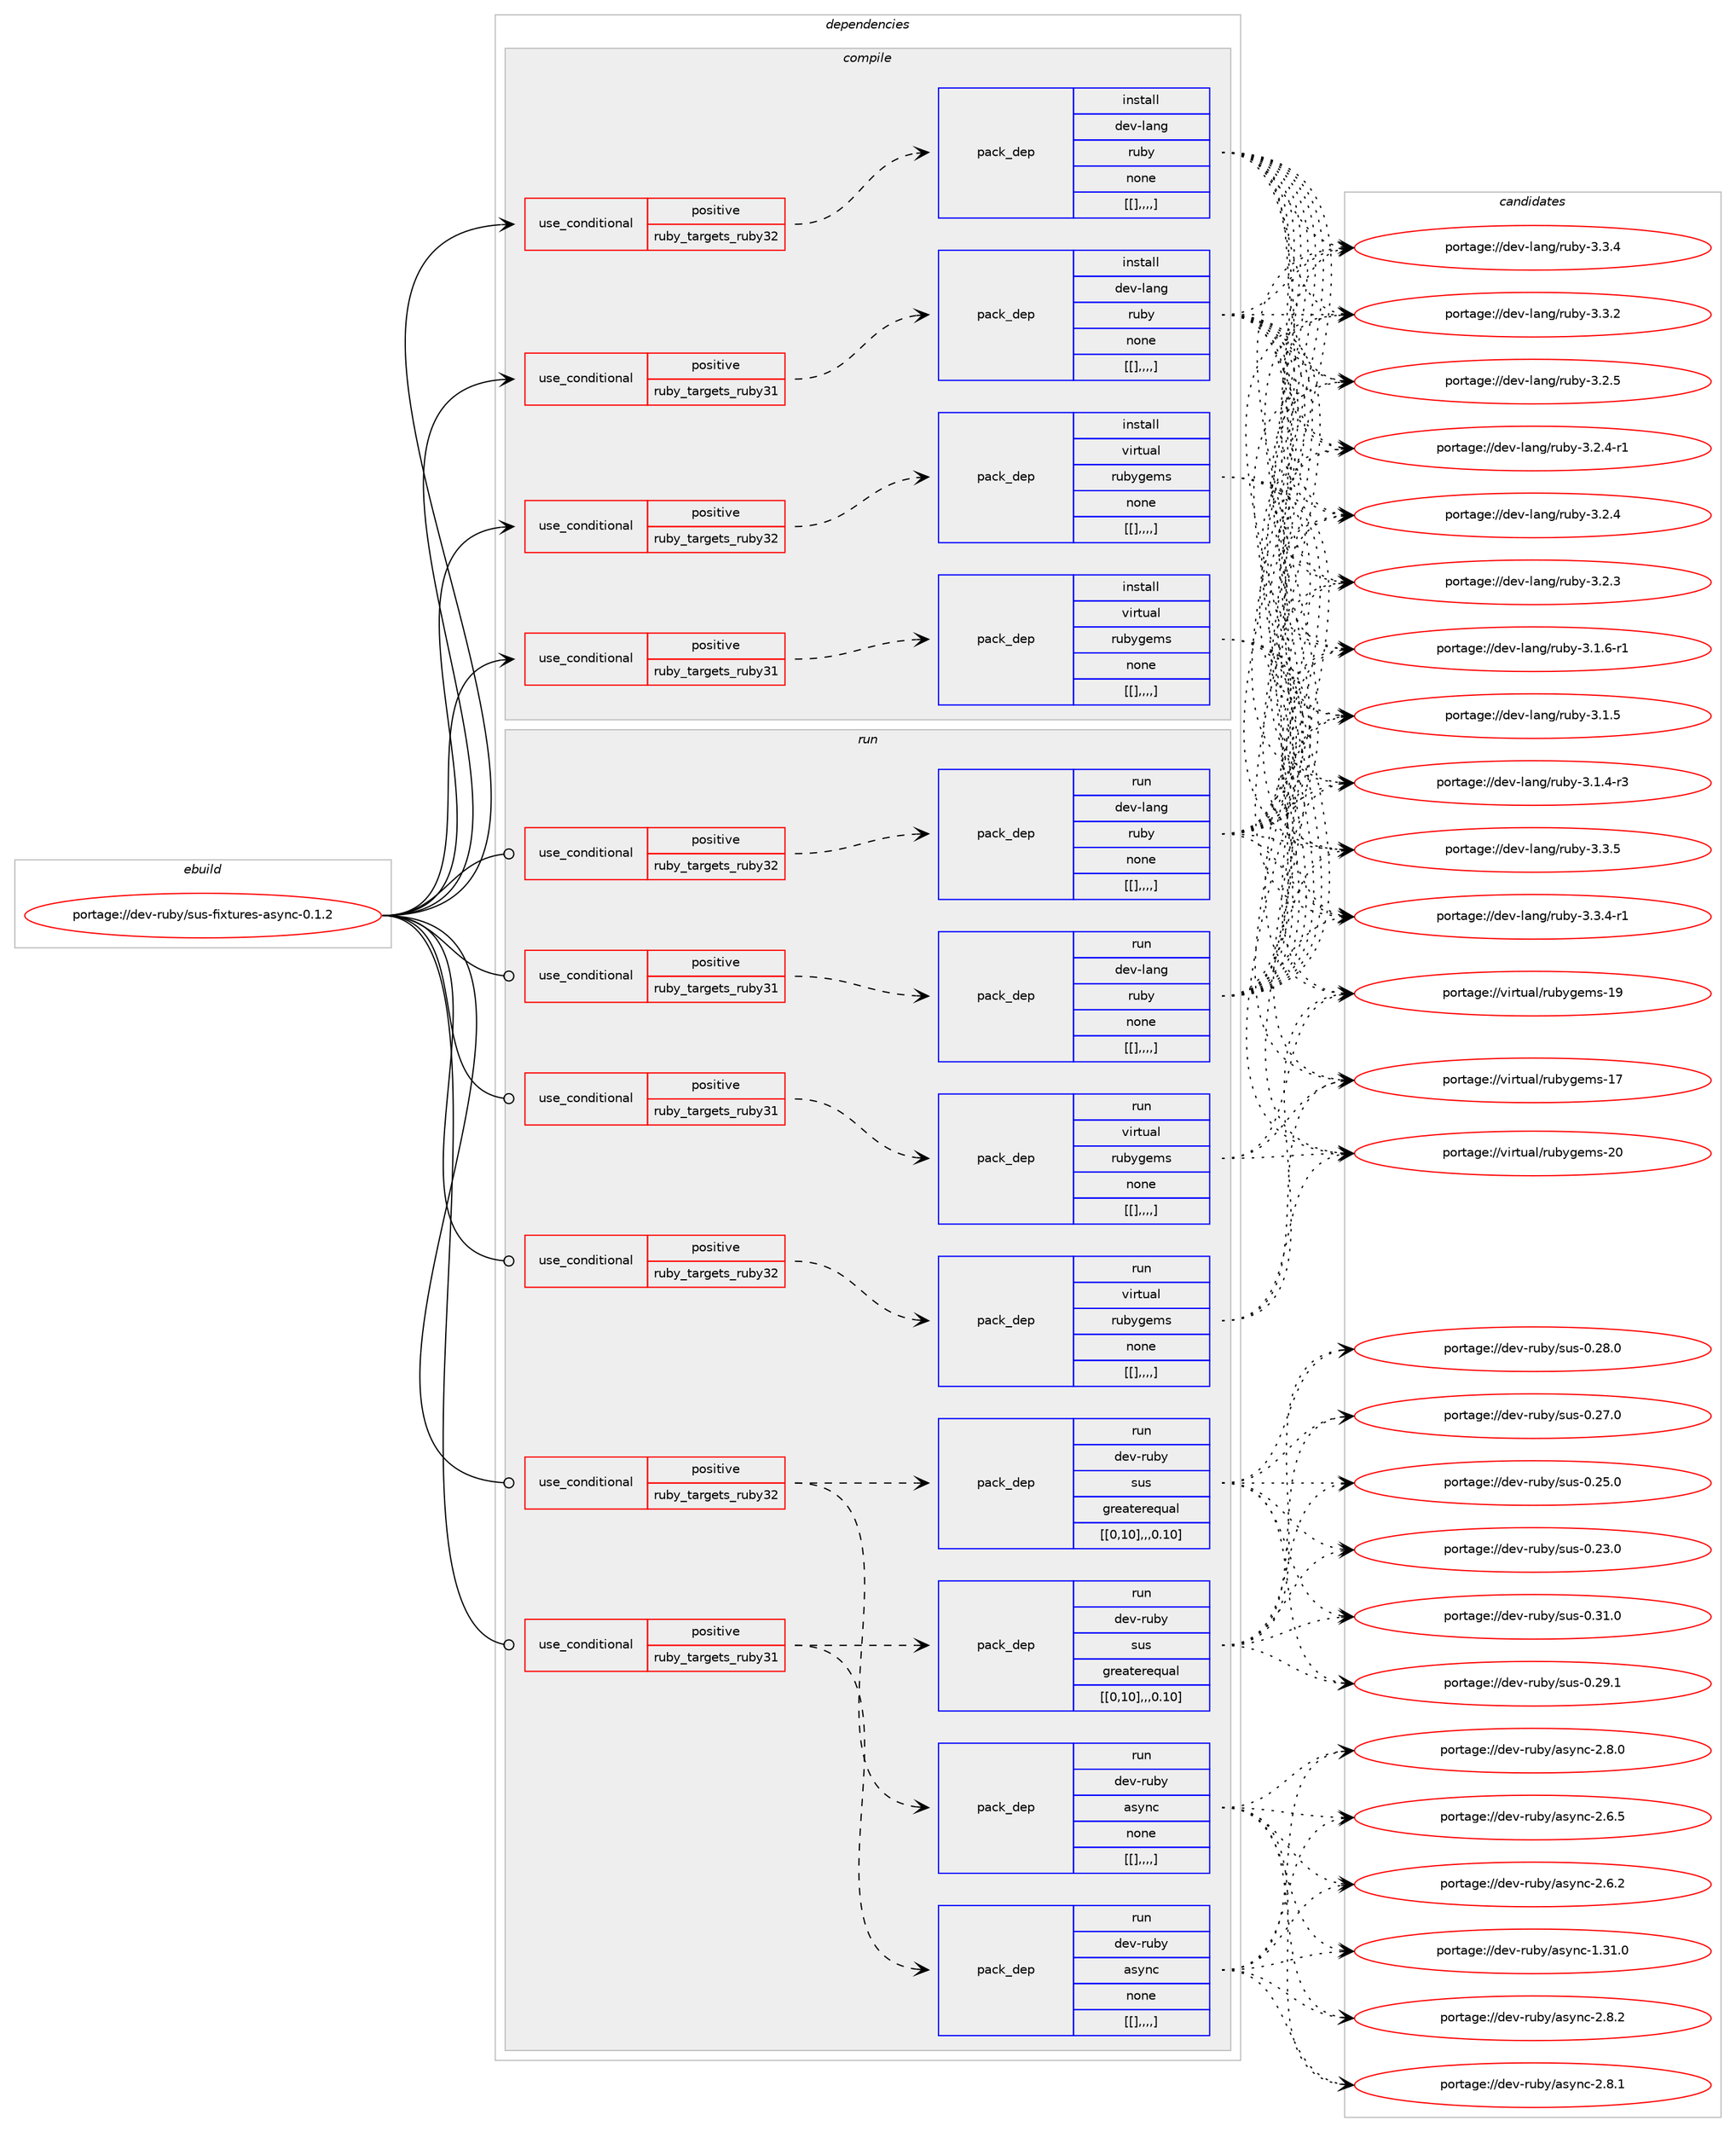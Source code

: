 digraph prolog {

# *************
# Graph options
# *************

newrank=true;
concentrate=true;
compound=true;
graph [rankdir=LR,fontname=Helvetica,fontsize=10,ranksep=1.5];#, ranksep=2.5, nodesep=0.2];
edge  [arrowhead=vee];
node  [fontname=Helvetica,fontsize=10];

# **********
# The ebuild
# **********

subgraph cluster_leftcol {
color=gray;
label=<<i>ebuild</i>>;
id [label="portage://dev-ruby/sus-fixtures-async-0.1.2", color=red, width=4, href="../dev-ruby/sus-fixtures-async-0.1.2.svg"];
}

# ****************
# The dependencies
# ****************

subgraph cluster_midcol {
color=gray;
label=<<i>dependencies</i>>;
subgraph cluster_compile {
fillcolor="#eeeeee";
style=filled;
label=<<i>compile</i>>;
subgraph cond58971 {
dependency208370 [label=<<TABLE BORDER="0" CELLBORDER="1" CELLSPACING="0" CELLPADDING="4"><TR><TD ROWSPAN="3" CELLPADDING="10">use_conditional</TD></TR><TR><TD>positive</TD></TR><TR><TD>ruby_targets_ruby31</TD></TR></TABLE>>, shape=none, color=red];
subgraph pack148019 {
dependency208371 [label=<<TABLE BORDER="0" CELLBORDER="1" CELLSPACING="0" CELLPADDING="4" WIDTH="220"><TR><TD ROWSPAN="6" CELLPADDING="30">pack_dep</TD></TR><TR><TD WIDTH="110">install</TD></TR><TR><TD>dev-lang</TD></TR><TR><TD>ruby</TD></TR><TR><TD>none</TD></TR><TR><TD>[[],,,,]</TD></TR></TABLE>>, shape=none, color=blue];
}
dependency208370:e -> dependency208371:w [weight=20,style="dashed",arrowhead="vee"];
}
id:e -> dependency208370:w [weight=20,style="solid",arrowhead="vee"];
subgraph cond58972 {
dependency208372 [label=<<TABLE BORDER="0" CELLBORDER="1" CELLSPACING="0" CELLPADDING="4"><TR><TD ROWSPAN="3" CELLPADDING="10">use_conditional</TD></TR><TR><TD>positive</TD></TR><TR><TD>ruby_targets_ruby31</TD></TR></TABLE>>, shape=none, color=red];
subgraph pack148020 {
dependency208373 [label=<<TABLE BORDER="0" CELLBORDER="1" CELLSPACING="0" CELLPADDING="4" WIDTH="220"><TR><TD ROWSPAN="6" CELLPADDING="30">pack_dep</TD></TR><TR><TD WIDTH="110">install</TD></TR><TR><TD>virtual</TD></TR><TR><TD>rubygems</TD></TR><TR><TD>none</TD></TR><TR><TD>[[],,,,]</TD></TR></TABLE>>, shape=none, color=blue];
}
dependency208372:e -> dependency208373:w [weight=20,style="dashed",arrowhead="vee"];
}
id:e -> dependency208372:w [weight=20,style="solid",arrowhead="vee"];
subgraph cond58973 {
dependency208374 [label=<<TABLE BORDER="0" CELLBORDER="1" CELLSPACING="0" CELLPADDING="4"><TR><TD ROWSPAN="3" CELLPADDING="10">use_conditional</TD></TR><TR><TD>positive</TD></TR><TR><TD>ruby_targets_ruby32</TD></TR></TABLE>>, shape=none, color=red];
subgraph pack148021 {
dependency208375 [label=<<TABLE BORDER="0" CELLBORDER="1" CELLSPACING="0" CELLPADDING="4" WIDTH="220"><TR><TD ROWSPAN="6" CELLPADDING="30">pack_dep</TD></TR><TR><TD WIDTH="110">install</TD></TR><TR><TD>dev-lang</TD></TR><TR><TD>ruby</TD></TR><TR><TD>none</TD></TR><TR><TD>[[],,,,]</TD></TR></TABLE>>, shape=none, color=blue];
}
dependency208374:e -> dependency208375:w [weight=20,style="dashed",arrowhead="vee"];
}
id:e -> dependency208374:w [weight=20,style="solid",arrowhead="vee"];
subgraph cond58974 {
dependency208376 [label=<<TABLE BORDER="0" CELLBORDER="1" CELLSPACING="0" CELLPADDING="4"><TR><TD ROWSPAN="3" CELLPADDING="10">use_conditional</TD></TR><TR><TD>positive</TD></TR><TR><TD>ruby_targets_ruby32</TD></TR></TABLE>>, shape=none, color=red];
subgraph pack148022 {
dependency208377 [label=<<TABLE BORDER="0" CELLBORDER="1" CELLSPACING="0" CELLPADDING="4" WIDTH="220"><TR><TD ROWSPAN="6" CELLPADDING="30">pack_dep</TD></TR><TR><TD WIDTH="110">install</TD></TR><TR><TD>virtual</TD></TR><TR><TD>rubygems</TD></TR><TR><TD>none</TD></TR><TR><TD>[[],,,,]</TD></TR></TABLE>>, shape=none, color=blue];
}
dependency208376:e -> dependency208377:w [weight=20,style="dashed",arrowhead="vee"];
}
id:e -> dependency208376:w [weight=20,style="solid",arrowhead="vee"];
}
subgraph cluster_compileandrun {
fillcolor="#eeeeee";
style=filled;
label=<<i>compile and run</i>>;
}
subgraph cluster_run {
fillcolor="#eeeeee";
style=filled;
label=<<i>run</i>>;
subgraph cond58975 {
dependency208378 [label=<<TABLE BORDER="0" CELLBORDER="1" CELLSPACING="0" CELLPADDING="4"><TR><TD ROWSPAN="3" CELLPADDING="10">use_conditional</TD></TR><TR><TD>positive</TD></TR><TR><TD>ruby_targets_ruby31</TD></TR></TABLE>>, shape=none, color=red];
subgraph pack148023 {
dependency208379 [label=<<TABLE BORDER="0" CELLBORDER="1" CELLSPACING="0" CELLPADDING="4" WIDTH="220"><TR><TD ROWSPAN="6" CELLPADDING="30">pack_dep</TD></TR><TR><TD WIDTH="110">run</TD></TR><TR><TD>dev-lang</TD></TR><TR><TD>ruby</TD></TR><TR><TD>none</TD></TR><TR><TD>[[],,,,]</TD></TR></TABLE>>, shape=none, color=blue];
}
dependency208378:e -> dependency208379:w [weight=20,style="dashed",arrowhead="vee"];
}
id:e -> dependency208378:w [weight=20,style="solid",arrowhead="odot"];
subgraph cond58976 {
dependency208380 [label=<<TABLE BORDER="0" CELLBORDER="1" CELLSPACING="0" CELLPADDING="4"><TR><TD ROWSPAN="3" CELLPADDING="10">use_conditional</TD></TR><TR><TD>positive</TD></TR><TR><TD>ruby_targets_ruby31</TD></TR></TABLE>>, shape=none, color=red];
subgraph pack148024 {
dependency208381 [label=<<TABLE BORDER="0" CELLBORDER="1" CELLSPACING="0" CELLPADDING="4" WIDTH="220"><TR><TD ROWSPAN="6" CELLPADDING="30">pack_dep</TD></TR><TR><TD WIDTH="110">run</TD></TR><TR><TD>dev-ruby</TD></TR><TR><TD>async</TD></TR><TR><TD>none</TD></TR><TR><TD>[[],,,,]</TD></TR></TABLE>>, shape=none, color=blue];
}
dependency208380:e -> dependency208381:w [weight=20,style="dashed",arrowhead="vee"];
subgraph pack148025 {
dependency208382 [label=<<TABLE BORDER="0" CELLBORDER="1" CELLSPACING="0" CELLPADDING="4" WIDTH="220"><TR><TD ROWSPAN="6" CELLPADDING="30">pack_dep</TD></TR><TR><TD WIDTH="110">run</TD></TR><TR><TD>dev-ruby</TD></TR><TR><TD>sus</TD></TR><TR><TD>greaterequal</TD></TR><TR><TD>[[0,10],,,0.10]</TD></TR></TABLE>>, shape=none, color=blue];
}
dependency208380:e -> dependency208382:w [weight=20,style="dashed",arrowhead="vee"];
}
id:e -> dependency208380:w [weight=20,style="solid",arrowhead="odot"];
subgraph cond58977 {
dependency208383 [label=<<TABLE BORDER="0" CELLBORDER="1" CELLSPACING="0" CELLPADDING="4"><TR><TD ROWSPAN="3" CELLPADDING="10">use_conditional</TD></TR><TR><TD>positive</TD></TR><TR><TD>ruby_targets_ruby31</TD></TR></TABLE>>, shape=none, color=red];
subgraph pack148026 {
dependency208384 [label=<<TABLE BORDER="0" CELLBORDER="1" CELLSPACING="0" CELLPADDING="4" WIDTH="220"><TR><TD ROWSPAN="6" CELLPADDING="30">pack_dep</TD></TR><TR><TD WIDTH="110">run</TD></TR><TR><TD>virtual</TD></TR><TR><TD>rubygems</TD></TR><TR><TD>none</TD></TR><TR><TD>[[],,,,]</TD></TR></TABLE>>, shape=none, color=blue];
}
dependency208383:e -> dependency208384:w [weight=20,style="dashed",arrowhead="vee"];
}
id:e -> dependency208383:w [weight=20,style="solid",arrowhead="odot"];
subgraph cond58978 {
dependency208385 [label=<<TABLE BORDER="0" CELLBORDER="1" CELLSPACING="0" CELLPADDING="4"><TR><TD ROWSPAN="3" CELLPADDING="10">use_conditional</TD></TR><TR><TD>positive</TD></TR><TR><TD>ruby_targets_ruby32</TD></TR></TABLE>>, shape=none, color=red];
subgraph pack148027 {
dependency208386 [label=<<TABLE BORDER="0" CELLBORDER="1" CELLSPACING="0" CELLPADDING="4" WIDTH="220"><TR><TD ROWSPAN="6" CELLPADDING="30">pack_dep</TD></TR><TR><TD WIDTH="110">run</TD></TR><TR><TD>dev-lang</TD></TR><TR><TD>ruby</TD></TR><TR><TD>none</TD></TR><TR><TD>[[],,,,]</TD></TR></TABLE>>, shape=none, color=blue];
}
dependency208385:e -> dependency208386:w [weight=20,style="dashed",arrowhead="vee"];
}
id:e -> dependency208385:w [weight=20,style="solid",arrowhead="odot"];
subgraph cond58979 {
dependency208387 [label=<<TABLE BORDER="0" CELLBORDER="1" CELLSPACING="0" CELLPADDING="4"><TR><TD ROWSPAN="3" CELLPADDING="10">use_conditional</TD></TR><TR><TD>positive</TD></TR><TR><TD>ruby_targets_ruby32</TD></TR></TABLE>>, shape=none, color=red];
subgraph pack148028 {
dependency208388 [label=<<TABLE BORDER="0" CELLBORDER="1" CELLSPACING="0" CELLPADDING="4" WIDTH="220"><TR><TD ROWSPAN="6" CELLPADDING="30">pack_dep</TD></TR><TR><TD WIDTH="110">run</TD></TR><TR><TD>dev-ruby</TD></TR><TR><TD>async</TD></TR><TR><TD>none</TD></TR><TR><TD>[[],,,,]</TD></TR></TABLE>>, shape=none, color=blue];
}
dependency208387:e -> dependency208388:w [weight=20,style="dashed",arrowhead="vee"];
subgraph pack148029 {
dependency208389 [label=<<TABLE BORDER="0" CELLBORDER="1" CELLSPACING="0" CELLPADDING="4" WIDTH="220"><TR><TD ROWSPAN="6" CELLPADDING="30">pack_dep</TD></TR><TR><TD WIDTH="110">run</TD></TR><TR><TD>dev-ruby</TD></TR><TR><TD>sus</TD></TR><TR><TD>greaterequal</TD></TR><TR><TD>[[0,10],,,0.10]</TD></TR></TABLE>>, shape=none, color=blue];
}
dependency208387:e -> dependency208389:w [weight=20,style="dashed",arrowhead="vee"];
}
id:e -> dependency208387:w [weight=20,style="solid",arrowhead="odot"];
subgraph cond58980 {
dependency208390 [label=<<TABLE BORDER="0" CELLBORDER="1" CELLSPACING="0" CELLPADDING="4"><TR><TD ROWSPAN="3" CELLPADDING="10">use_conditional</TD></TR><TR><TD>positive</TD></TR><TR><TD>ruby_targets_ruby32</TD></TR></TABLE>>, shape=none, color=red];
subgraph pack148030 {
dependency208391 [label=<<TABLE BORDER="0" CELLBORDER="1" CELLSPACING="0" CELLPADDING="4" WIDTH="220"><TR><TD ROWSPAN="6" CELLPADDING="30">pack_dep</TD></TR><TR><TD WIDTH="110">run</TD></TR><TR><TD>virtual</TD></TR><TR><TD>rubygems</TD></TR><TR><TD>none</TD></TR><TR><TD>[[],,,,]</TD></TR></TABLE>>, shape=none, color=blue];
}
dependency208390:e -> dependency208391:w [weight=20,style="dashed",arrowhead="vee"];
}
id:e -> dependency208390:w [weight=20,style="solid",arrowhead="odot"];
}
}

# **************
# The candidates
# **************

subgraph cluster_choices {
rank=same;
color=gray;
label=<<i>candidates</i>>;

subgraph choice148019 {
color=black;
nodesep=1;
choice10010111845108971101034711411798121455146514653 [label="portage://dev-lang/ruby-3.3.5", color=red, width=4,href="../dev-lang/ruby-3.3.5.svg"];
choice100101118451089711010347114117981214551465146524511449 [label="portage://dev-lang/ruby-3.3.4-r1", color=red, width=4,href="../dev-lang/ruby-3.3.4-r1.svg"];
choice10010111845108971101034711411798121455146514652 [label="portage://dev-lang/ruby-3.3.4", color=red, width=4,href="../dev-lang/ruby-3.3.4.svg"];
choice10010111845108971101034711411798121455146514650 [label="portage://dev-lang/ruby-3.3.2", color=red, width=4,href="../dev-lang/ruby-3.3.2.svg"];
choice10010111845108971101034711411798121455146504653 [label="portage://dev-lang/ruby-3.2.5", color=red, width=4,href="../dev-lang/ruby-3.2.5.svg"];
choice100101118451089711010347114117981214551465046524511449 [label="portage://dev-lang/ruby-3.2.4-r1", color=red, width=4,href="../dev-lang/ruby-3.2.4-r1.svg"];
choice10010111845108971101034711411798121455146504652 [label="portage://dev-lang/ruby-3.2.4", color=red, width=4,href="../dev-lang/ruby-3.2.4.svg"];
choice10010111845108971101034711411798121455146504651 [label="portage://dev-lang/ruby-3.2.3", color=red, width=4,href="../dev-lang/ruby-3.2.3.svg"];
choice100101118451089711010347114117981214551464946544511449 [label="portage://dev-lang/ruby-3.1.6-r1", color=red, width=4,href="../dev-lang/ruby-3.1.6-r1.svg"];
choice10010111845108971101034711411798121455146494653 [label="portage://dev-lang/ruby-3.1.5", color=red, width=4,href="../dev-lang/ruby-3.1.5.svg"];
choice100101118451089711010347114117981214551464946524511451 [label="portage://dev-lang/ruby-3.1.4-r3", color=red, width=4,href="../dev-lang/ruby-3.1.4-r3.svg"];
dependency208371:e -> choice10010111845108971101034711411798121455146514653:w [style=dotted,weight="100"];
dependency208371:e -> choice100101118451089711010347114117981214551465146524511449:w [style=dotted,weight="100"];
dependency208371:e -> choice10010111845108971101034711411798121455146514652:w [style=dotted,weight="100"];
dependency208371:e -> choice10010111845108971101034711411798121455146514650:w [style=dotted,weight="100"];
dependency208371:e -> choice10010111845108971101034711411798121455146504653:w [style=dotted,weight="100"];
dependency208371:e -> choice100101118451089711010347114117981214551465046524511449:w [style=dotted,weight="100"];
dependency208371:e -> choice10010111845108971101034711411798121455146504652:w [style=dotted,weight="100"];
dependency208371:e -> choice10010111845108971101034711411798121455146504651:w [style=dotted,weight="100"];
dependency208371:e -> choice100101118451089711010347114117981214551464946544511449:w [style=dotted,weight="100"];
dependency208371:e -> choice10010111845108971101034711411798121455146494653:w [style=dotted,weight="100"];
dependency208371:e -> choice100101118451089711010347114117981214551464946524511451:w [style=dotted,weight="100"];
}
subgraph choice148020 {
color=black;
nodesep=1;
choice118105114116117971084711411798121103101109115455048 [label="portage://virtual/rubygems-20", color=red, width=4,href="../virtual/rubygems-20.svg"];
choice118105114116117971084711411798121103101109115454957 [label="portage://virtual/rubygems-19", color=red, width=4,href="../virtual/rubygems-19.svg"];
choice118105114116117971084711411798121103101109115454955 [label="portage://virtual/rubygems-17", color=red, width=4,href="../virtual/rubygems-17.svg"];
dependency208373:e -> choice118105114116117971084711411798121103101109115455048:w [style=dotted,weight="100"];
dependency208373:e -> choice118105114116117971084711411798121103101109115454957:w [style=dotted,weight="100"];
dependency208373:e -> choice118105114116117971084711411798121103101109115454955:w [style=dotted,weight="100"];
}
subgraph choice148021 {
color=black;
nodesep=1;
choice10010111845108971101034711411798121455146514653 [label="portage://dev-lang/ruby-3.3.5", color=red, width=4,href="../dev-lang/ruby-3.3.5.svg"];
choice100101118451089711010347114117981214551465146524511449 [label="portage://dev-lang/ruby-3.3.4-r1", color=red, width=4,href="../dev-lang/ruby-3.3.4-r1.svg"];
choice10010111845108971101034711411798121455146514652 [label="portage://dev-lang/ruby-3.3.4", color=red, width=4,href="../dev-lang/ruby-3.3.4.svg"];
choice10010111845108971101034711411798121455146514650 [label="portage://dev-lang/ruby-3.3.2", color=red, width=4,href="../dev-lang/ruby-3.3.2.svg"];
choice10010111845108971101034711411798121455146504653 [label="portage://dev-lang/ruby-3.2.5", color=red, width=4,href="../dev-lang/ruby-3.2.5.svg"];
choice100101118451089711010347114117981214551465046524511449 [label="portage://dev-lang/ruby-3.2.4-r1", color=red, width=4,href="../dev-lang/ruby-3.2.4-r1.svg"];
choice10010111845108971101034711411798121455146504652 [label="portage://dev-lang/ruby-3.2.4", color=red, width=4,href="../dev-lang/ruby-3.2.4.svg"];
choice10010111845108971101034711411798121455146504651 [label="portage://dev-lang/ruby-3.2.3", color=red, width=4,href="../dev-lang/ruby-3.2.3.svg"];
choice100101118451089711010347114117981214551464946544511449 [label="portage://dev-lang/ruby-3.1.6-r1", color=red, width=4,href="../dev-lang/ruby-3.1.6-r1.svg"];
choice10010111845108971101034711411798121455146494653 [label="portage://dev-lang/ruby-3.1.5", color=red, width=4,href="../dev-lang/ruby-3.1.5.svg"];
choice100101118451089711010347114117981214551464946524511451 [label="portage://dev-lang/ruby-3.1.4-r3", color=red, width=4,href="../dev-lang/ruby-3.1.4-r3.svg"];
dependency208375:e -> choice10010111845108971101034711411798121455146514653:w [style=dotted,weight="100"];
dependency208375:e -> choice100101118451089711010347114117981214551465146524511449:w [style=dotted,weight="100"];
dependency208375:e -> choice10010111845108971101034711411798121455146514652:w [style=dotted,weight="100"];
dependency208375:e -> choice10010111845108971101034711411798121455146514650:w [style=dotted,weight="100"];
dependency208375:e -> choice10010111845108971101034711411798121455146504653:w [style=dotted,weight="100"];
dependency208375:e -> choice100101118451089711010347114117981214551465046524511449:w [style=dotted,weight="100"];
dependency208375:e -> choice10010111845108971101034711411798121455146504652:w [style=dotted,weight="100"];
dependency208375:e -> choice10010111845108971101034711411798121455146504651:w [style=dotted,weight="100"];
dependency208375:e -> choice100101118451089711010347114117981214551464946544511449:w [style=dotted,weight="100"];
dependency208375:e -> choice10010111845108971101034711411798121455146494653:w [style=dotted,weight="100"];
dependency208375:e -> choice100101118451089711010347114117981214551464946524511451:w [style=dotted,weight="100"];
}
subgraph choice148022 {
color=black;
nodesep=1;
choice118105114116117971084711411798121103101109115455048 [label="portage://virtual/rubygems-20", color=red, width=4,href="../virtual/rubygems-20.svg"];
choice118105114116117971084711411798121103101109115454957 [label="portage://virtual/rubygems-19", color=red, width=4,href="../virtual/rubygems-19.svg"];
choice118105114116117971084711411798121103101109115454955 [label="portage://virtual/rubygems-17", color=red, width=4,href="../virtual/rubygems-17.svg"];
dependency208377:e -> choice118105114116117971084711411798121103101109115455048:w [style=dotted,weight="100"];
dependency208377:e -> choice118105114116117971084711411798121103101109115454957:w [style=dotted,weight="100"];
dependency208377:e -> choice118105114116117971084711411798121103101109115454955:w [style=dotted,weight="100"];
}
subgraph choice148023 {
color=black;
nodesep=1;
choice10010111845108971101034711411798121455146514653 [label="portage://dev-lang/ruby-3.3.5", color=red, width=4,href="../dev-lang/ruby-3.3.5.svg"];
choice100101118451089711010347114117981214551465146524511449 [label="portage://dev-lang/ruby-3.3.4-r1", color=red, width=4,href="../dev-lang/ruby-3.3.4-r1.svg"];
choice10010111845108971101034711411798121455146514652 [label="portage://dev-lang/ruby-3.3.4", color=red, width=4,href="../dev-lang/ruby-3.3.4.svg"];
choice10010111845108971101034711411798121455146514650 [label="portage://dev-lang/ruby-3.3.2", color=red, width=4,href="../dev-lang/ruby-3.3.2.svg"];
choice10010111845108971101034711411798121455146504653 [label="portage://dev-lang/ruby-3.2.5", color=red, width=4,href="../dev-lang/ruby-3.2.5.svg"];
choice100101118451089711010347114117981214551465046524511449 [label="portage://dev-lang/ruby-3.2.4-r1", color=red, width=4,href="../dev-lang/ruby-3.2.4-r1.svg"];
choice10010111845108971101034711411798121455146504652 [label="portage://dev-lang/ruby-3.2.4", color=red, width=4,href="../dev-lang/ruby-3.2.4.svg"];
choice10010111845108971101034711411798121455146504651 [label="portage://dev-lang/ruby-3.2.3", color=red, width=4,href="../dev-lang/ruby-3.2.3.svg"];
choice100101118451089711010347114117981214551464946544511449 [label="portage://dev-lang/ruby-3.1.6-r1", color=red, width=4,href="../dev-lang/ruby-3.1.6-r1.svg"];
choice10010111845108971101034711411798121455146494653 [label="portage://dev-lang/ruby-3.1.5", color=red, width=4,href="../dev-lang/ruby-3.1.5.svg"];
choice100101118451089711010347114117981214551464946524511451 [label="portage://dev-lang/ruby-3.1.4-r3", color=red, width=4,href="../dev-lang/ruby-3.1.4-r3.svg"];
dependency208379:e -> choice10010111845108971101034711411798121455146514653:w [style=dotted,weight="100"];
dependency208379:e -> choice100101118451089711010347114117981214551465146524511449:w [style=dotted,weight="100"];
dependency208379:e -> choice10010111845108971101034711411798121455146514652:w [style=dotted,weight="100"];
dependency208379:e -> choice10010111845108971101034711411798121455146514650:w [style=dotted,weight="100"];
dependency208379:e -> choice10010111845108971101034711411798121455146504653:w [style=dotted,weight="100"];
dependency208379:e -> choice100101118451089711010347114117981214551465046524511449:w [style=dotted,weight="100"];
dependency208379:e -> choice10010111845108971101034711411798121455146504652:w [style=dotted,weight="100"];
dependency208379:e -> choice10010111845108971101034711411798121455146504651:w [style=dotted,weight="100"];
dependency208379:e -> choice100101118451089711010347114117981214551464946544511449:w [style=dotted,weight="100"];
dependency208379:e -> choice10010111845108971101034711411798121455146494653:w [style=dotted,weight="100"];
dependency208379:e -> choice100101118451089711010347114117981214551464946524511451:w [style=dotted,weight="100"];
}
subgraph choice148024 {
color=black;
nodesep=1;
choice1001011184511411798121479711512111099455046564650 [label="portage://dev-ruby/async-2.8.2", color=red, width=4,href="../dev-ruby/async-2.8.2.svg"];
choice1001011184511411798121479711512111099455046564649 [label="portage://dev-ruby/async-2.8.1", color=red, width=4,href="../dev-ruby/async-2.8.1.svg"];
choice1001011184511411798121479711512111099455046564648 [label="portage://dev-ruby/async-2.8.0", color=red, width=4,href="../dev-ruby/async-2.8.0.svg"];
choice1001011184511411798121479711512111099455046544653 [label="portage://dev-ruby/async-2.6.5", color=red, width=4,href="../dev-ruby/async-2.6.5.svg"];
choice1001011184511411798121479711512111099455046544650 [label="portage://dev-ruby/async-2.6.2", color=red, width=4,href="../dev-ruby/async-2.6.2.svg"];
choice100101118451141179812147971151211109945494651494648 [label="portage://dev-ruby/async-1.31.0", color=red, width=4,href="../dev-ruby/async-1.31.0.svg"];
dependency208381:e -> choice1001011184511411798121479711512111099455046564650:w [style=dotted,weight="100"];
dependency208381:e -> choice1001011184511411798121479711512111099455046564649:w [style=dotted,weight="100"];
dependency208381:e -> choice1001011184511411798121479711512111099455046564648:w [style=dotted,weight="100"];
dependency208381:e -> choice1001011184511411798121479711512111099455046544653:w [style=dotted,weight="100"];
dependency208381:e -> choice1001011184511411798121479711512111099455046544650:w [style=dotted,weight="100"];
dependency208381:e -> choice100101118451141179812147971151211109945494651494648:w [style=dotted,weight="100"];
}
subgraph choice148025 {
color=black;
nodesep=1;
choice10010111845114117981214711511711545484651494648 [label="portage://dev-ruby/sus-0.31.0", color=red, width=4,href="../dev-ruby/sus-0.31.0.svg"];
choice10010111845114117981214711511711545484650574649 [label="portage://dev-ruby/sus-0.29.1", color=red, width=4,href="../dev-ruby/sus-0.29.1.svg"];
choice10010111845114117981214711511711545484650564648 [label="portage://dev-ruby/sus-0.28.0", color=red, width=4,href="../dev-ruby/sus-0.28.0.svg"];
choice10010111845114117981214711511711545484650554648 [label="portage://dev-ruby/sus-0.27.0", color=red, width=4,href="../dev-ruby/sus-0.27.0.svg"];
choice10010111845114117981214711511711545484650534648 [label="portage://dev-ruby/sus-0.25.0", color=red, width=4,href="../dev-ruby/sus-0.25.0.svg"];
choice10010111845114117981214711511711545484650514648 [label="portage://dev-ruby/sus-0.23.0", color=red, width=4,href="../dev-ruby/sus-0.23.0.svg"];
dependency208382:e -> choice10010111845114117981214711511711545484651494648:w [style=dotted,weight="100"];
dependency208382:e -> choice10010111845114117981214711511711545484650574649:w [style=dotted,weight="100"];
dependency208382:e -> choice10010111845114117981214711511711545484650564648:w [style=dotted,weight="100"];
dependency208382:e -> choice10010111845114117981214711511711545484650554648:w [style=dotted,weight="100"];
dependency208382:e -> choice10010111845114117981214711511711545484650534648:w [style=dotted,weight="100"];
dependency208382:e -> choice10010111845114117981214711511711545484650514648:w [style=dotted,weight="100"];
}
subgraph choice148026 {
color=black;
nodesep=1;
choice118105114116117971084711411798121103101109115455048 [label="portage://virtual/rubygems-20", color=red, width=4,href="../virtual/rubygems-20.svg"];
choice118105114116117971084711411798121103101109115454957 [label="portage://virtual/rubygems-19", color=red, width=4,href="../virtual/rubygems-19.svg"];
choice118105114116117971084711411798121103101109115454955 [label="portage://virtual/rubygems-17", color=red, width=4,href="../virtual/rubygems-17.svg"];
dependency208384:e -> choice118105114116117971084711411798121103101109115455048:w [style=dotted,weight="100"];
dependency208384:e -> choice118105114116117971084711411798121103101109115454957:w [style=dotted,weight="100"];
dependency208384:e -> choice118105114116117971084711411798121103101109115454955:w [style=dotted,weight="100"];
}
subgraph choice148027 {
color=black;
nodesep=1;
choice10010111845108971101034711411798121455146514653 [label="portage://dev-lang/ruby-3.3.5", color=red, width=4,href="../dev-lang/ruby-3.3.5.svg"];
choice100101118451089711010347114117981214551465146524511449 [label="portage://dev-lang/ruby-3.3.4-r1", color=red, width=4,href="../dev-lang/ruby-3.3.4-r1.svg"];
choice10010111845108971101034711411798121455146514652 [label="portage://dev-lang/ruby-3.3.4", color=red, width=4,href="../dev-lang/ruby-3.3.4.svg"];
choice10010111845108971101034711411798121455146514650 [label="portage://dev-lang/ruby-3.3.2", color=red, width=4,href="../dev-lang/ruby-3.3.2.svg"];
choice10010111845108971101034711411798121455146504653 [label="portage://dev-lang/ruby-3.2.5", color=red, width=4,href="../dev-lang/ruby-3.2.5.svg"];
choice100101118451089711010347114117981214551465046524511449 [label="portage://dev-lang/ruby-3.2.4-r1", color=red, width=4,href="../dev-lang/ruby-3.2.4-r1.svg"];
choice10010111845108971101034711411798121455146504652 [label="portage://dev-lang/ruby-3.2.4", color=red, width=4,href="../dev-lang/ruby-3.2.4.svg"];
choice10010111845108971101034711411798121455146504651 [label="portage://dev-lang/ruby-3.2.3", color=red, width=4,href="../dev-lang/ruby-3.2.3.svg"];
choice100101118451089711010347114117981214551464946544511449 [label="portage://dev-lang/ruby-3.1.6-r1", color=red, width=4,href="../dev-lang/ruby-3.1.6-r1.svg"];
choice10010111845108971101034711411798121455146494653 [label="portage://dev-lang/ruby-3.1.5", color=red, width=4,href="../dev-lang/ruby-3.1.5.svg"];
choice100101118451089711010347114117981214551464946524511451 [label="portage://dev-lang/ruby-3.1.4-r3", color=red, width=4,href="../dev-lang/ruby-3.1.4-r3.svg"];
dependency208386:e -> choice10010111845108971101034711411798121455146514653:w [style=dotted,weight="100"];
dependency208386:e -> choice100101118451089711010347114117981214551465146524511449:w [style=dotted,weight="100"];
dependency208386:e -> choice10010111845108971101034711411798121455146514652:w [style=dotted,weight="100"];
dependency208386:e -> choice10010111845108971101034711411798121455146514650:w [style=dotted,weight="100"];
dependency208386:e -> choice10010111845108971101034711411798121455146504653:w [style=dotted,weight="100"];
dependency208386:e -> choice100101118451089711010347114117981214551465046524511449:w [style=dotted,weight="100"];
dependency208386:e -> choice10010111845108971101034711411798121455146504652:w [style=dotted,weight="100"];
dependency208386:e -> choice10010111845108971101034711411798121455146504651:w [style=dotted,weight="100"];
dependency208386:e -> choice100101118451089711010347114117981214551464946544511449:w [style=dotted,weight="100"];
dependency208386:e -> choice10010111845108971101034711411798121455146494653:w [style=dotted,weight="100"];
dependency208386:e -> choice100101118451089711010347114117981214551464946524511451:w [style=dotted,weight="100"];
}
subgraph choice148028 {
color=black;
nodesep=1;
choice1001011184511411798121479711512111099455046564650 [label="portage://dev-ruby/async-2.8.2", color=red, width=4,href="../dev-ruby/async-2.8.2.svg"];
choice1001011184511411798121479711512111099455046564649 [label="portage://dev-ruby/async-2.8.1", color=red, width=4,href="../dev-ruby/async-2.8.1.svg"];
choice1001011184511411798121479711512111099455046564648 [label="portage://dev-ruby/async-2.8.0", color=red, width=4,href="../dev-ruby/async-2.8.0.svg"];
choice1001011184511411798121479711512111099455046544653 [label="portage://dev-ruby/async-2.6.5", color=red, width=4,href="../dev-ruby/async-2.6.5.svg"];
choice1001011184511411798121479711512111099455046544650 [label="portage://dev-ruby/async-2.6.2", color=red, width=4,href="../dev-ruby/async-2.6.2.svg"];
choice100101118451141179812147971151211109945494651494648 [label="portage://dev-ruby/async-1.31.0", color=red, width=4,href="../dev-ruby/async-1.31.0.svg"];
dependency208388:e -> choice1001011184511411798121479711512111099455046564650:w [style=dotted,weight="100"];
dependency208388:e -> choice1001011184511411798121479711512111099455046564649:w [style=dotted,weight="100"];
dependency208388:e -> choice1001011184511411798121479711512111099455046564648:w [style=dotted,weight="100"];
dependency208388:e -> choice1001011184511411798121479711512111099455046544653:w [style=dotted,weight="100"];
dependency208388:e -> choice1001011184511411798121479711512111099455046544650:w [style=dotted,weight="100"];
dependency208388:e -> choice100101118451141179812147971151211109945494651494648:w [style=dotted,weight="100"];
}
subgraph choice148029 {
color=black;
nodesep=1;
choice10010111845114117981214711511711545484651494648 [label="portage://dev-ruby/sus-0.31.0", color=red, width=4,href="../dev-ruby/sus-0.31.0.svg"];
choice10010111845114117981214711511711545484650574649 [label="portage://dev-ruby/sus-0.29.1", color=red, width=4,href="../dev-ruby/sus-0.29.1.svg"];
choice10010111845114117981214711511711545484650564648 [label="portage://dev-ruby/sus-0.28.0", color=red, width=4,href="../dev-ruby/sus-0.28.0.svg"];
choice10010111845114117981214711511711545484650554648 [label="portage://dev-ruby/sus-0.27.0", color=red, width=4,href="../dev-ruby/sus-0.27.0.svg"];
choice10010111845114117981214711511711545484650534648 [label="portage://dev-ruby/sus-0.25.0", color=red, width=4,href="../dev-ruby/sus-0.25.0.svg"];
choice10010111845114117981214711511711545484650514648 [label="portage://dev-ruby/sus-0.23.0", color=red, width=4,href="../dev-ruby/sus-0.23.0.svg"];
dependency208389:e -> choice10010111845114117981214711511711545484651494648:w [style=dotted,weight="100"];
dependency208389:e -> choice10010111845114117981214711511711545484650574649:w [style=dotted,weight="100"];
dependency208389:e -> choice10010111845114117981214711511711545484650564648:w [style=dotted,weight="100"];
dependency208389:e -> choice10010111845114117981214711511711545484650554648:w [style=dotted,weight="100"];
dependency208389:e -> choice10010111845114117981214711511711545484650534648:w [style=dotted,weight="100"];
dependency208389:e -> choice10010111845114117981214711511711545484650514648:w [style=dotted,weight="100"];
}
subgraph choice148030 {
color=black;
nodesep=1;
choice118105114116117971084711411798121103101109115455048 [label="portage://virtual/rubygems-20", color=red, width=4,href="../virtual/rubygems-20.svg"];
choice118105114116117971084711411798121103101109115454957 [label="portage://virtual/rubygems-19", color=red, width=4,href="../virtual/rubygems-19.svg"];
choice118105114116117971084711411798121103101109115454955 [label="portage://virtual/rubygems-17", color=red, width=4,href="../virtual/rubygems-17.svg"];
dependency208391:e -> choice118105114116117971084711411798121103101109115455048:w [style=dotted,weight="100"];
dependency208391:e -> choice118105114116117971084711411798121103101109115454957:w [style=dotted,weight="100"];
dependency208391:e -> choice118105114116117971084711411798121103101109115454955:w [style=dotted,weight="100"];
}
}

}
